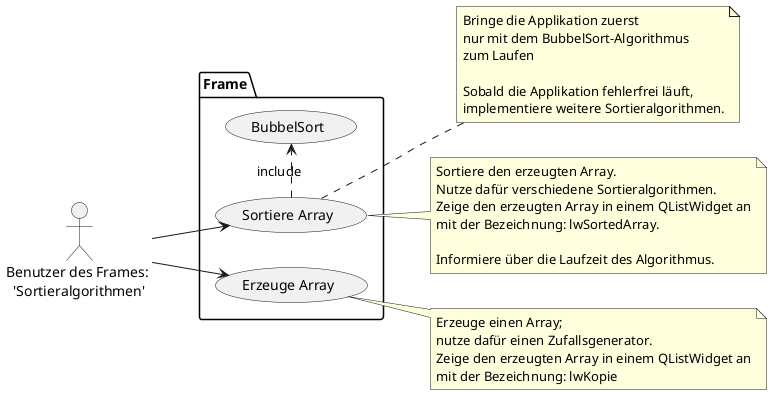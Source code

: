 @startuml

left to right direction
actor "Benutzer des Frames: \n  'Sortieralgorithmen'" as frameUser

package Frame {
usecase "Erzeuge Array" as UC_ErzeugeArray
usecase "Sortiere Array" as UC_SortiereArray
usecase "BubbelSort" as UC_SortAlgoBubbelSort

}
frameUser --> UC_ErzeugeArray
frameUser --> UC_SortiereArray
UC_SortiereArray .> UC_SortAlgoBubbelSort : include

note right of UC_ErzeugeArray
Erzeuge einen Array;
nutze dafür einen Zufallsgenerator.
Zeige den erzeugten Array in einem QListWidget an
mit der Bezeichnung: lwKopie
end note

note right of UC_SortiereArray
Bringe die Applikation zuerst
nur mit dem BubbelSort-Algorithmus
zum Laufen

Sobald die Applikation fehlerfrei läuft,
implementiere weitere Sortieralgorithmen.
end note

note right of UC_SortiereArray
Sortiere den erzeugten Array.
Nutze dafür verschiedene Sortieralgorithmen.
Zeige den erzeugten Array in einem QListWidget an
mit der Bezeichnung: lwSortedArray.

Informiere über die Laufzeit des Algorithmus.
end note

@enduml
